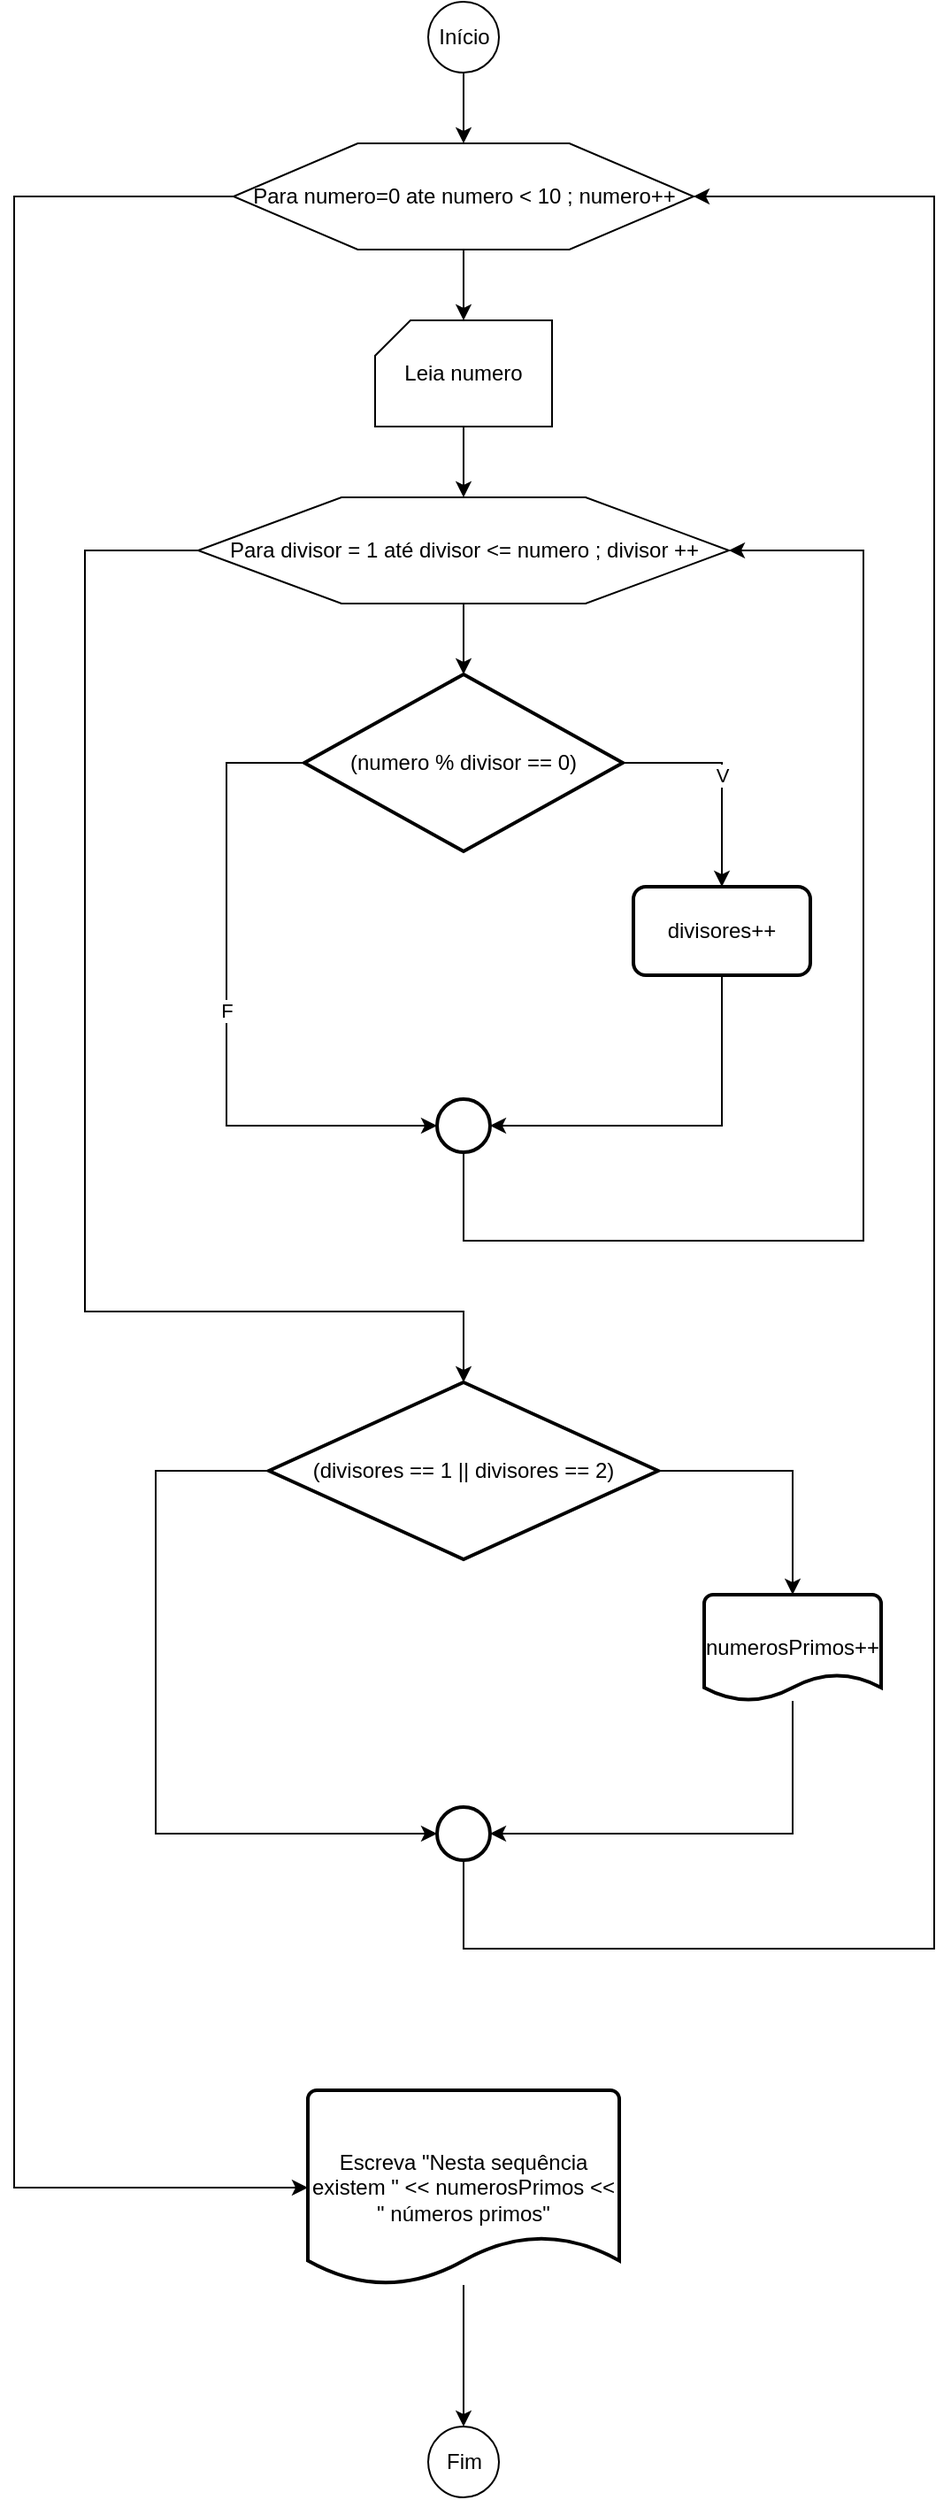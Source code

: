 <mxfile version="18.0.6" type="device"><diagram id="QdMCyFDZ79TIhuh_3Qej" name="Página-1"><mxGraphModel dx="1414" dy="865" grid="1" gridSize="10" guides="1" tooltips="1" connect="1" arrows="1" fold="1" page="1" pageScale="1" pageWidth="827" pageHeight="1169" math="0" shadow="0"><root><mxCell id="0"/><mxCell id="1" parent="0"/><mxCell id="SOsAmuKM-3_TXJetH5DG-25" value="" style="edgeStyle=orthogonalEdgeStyle;rounded=0;orthogonalLoop=1;jettySize=auto;html=1;" parent="1" source="SOsAmuKM-3_TXJetH5DG-1" target="SOsAmuKM-3_TXJetH5DG-4" edge="1"><mxGeometry relative="1" as="geometry"/></mxCell><mxCell id="SOsAmuKM-3_TXJetH5DG-1" value="Início" style="verticalLabelPosition=middle;verticalAlign=middle;html=1;shape=mxgraph.flowchart.on-page_reference;labelPosition=center;align=center;" parent="1" vertex="1"><mxGeometry x="394" y="20" width="40" height="40" as="geometry"/></mxCell><mxCell id="SOsAmuKM-3_TXJetH5DG-8" value="" style="edgeStyle=orthogonalEdgeStyle;rounded=0;orthogonalLoop=1;jettySize=auto;html=1;" parent="1" source="SOsAmuKM-3_TXJetH5DG-2" target="SOsAmuKM-3_TXJetH5DG-7" edge="1"><mxGeometry relative="1" as="geometry"/></mxCell><mxCell id="SOsAmuKM-3_TXJetH5DG-2" value="Leia numero" style="verticalLabelPosition=middle;verticalAlign=middle;html=1;shape=card;whiteSpace=wrap;size=20;arcSize=12;labelPosition=center;align=center;" parent="1" vertex="1"><mxGeometry x="364" y="200" width="100" height="60" as="geometry"/></mxCell><mxCell id="SOsAmuKM-3_TXJetH5DG-5" value="" style="edgeStyle=orthogonalEdgeStyle;rounded=0;orthogonalLoop=1;jettySize=auto;html=1;" parent="1" source="SOsAmuKM-3_TXJetH5DG-4" target="SOsAmuKM-3_TXJetH5DG-2" edge="1"><mxGeometry relative="1" as="geometry"/></mxCell><mxCell id="SOsAmuKM-3_TXJetH5DG-27" style="edgeStyle=orthogonalEdgeStyle;rounded=0;orthogonalLoop=1;jettySize=auto;html=1;entryX=0;entryY=0.5;entryDx=0;entryDy=0;entryPerimeter=0;" parent="1" source="SOsAmuKM-3_TXJetH5DG-4" target="SOsAmuKM-3_TXJetH5DG-26" edge="1"><mxGeometry relative="1" as="geometry"><mxPoint x="160" y="1170" as="targetPoint"/><Array as="points"><mxPoint x="160" y="130"/><mxPoint x="160" y="1255"/></Array></mxGeometry></mxCell><mxCell id="SOsAmuKM-3_TXJetH5DG-4" value="Para numero=0 ate numero &amp;lt; 10 ; numero++" style="verticalLabelPosition=middle;verticalAlign=middle;html=1;shape=hexagon;perimeter=hexagonPerimeter2;arcSize=6;size=0.27;labelPosition=center;align=center;" parent="1" vertex="1"><mxGeometry x="284" y="100" width="260" height="60" as="geometry"/></mxCell><mxCell id="SOsAmuKM-3_TXJetH5DG-10" value="" style="edgeStyle=orthogonalEdgeStyle;rounded=0;orthogonalLoop=1;jettySize=auto;html=1;" parent="1" source="SOsAmuKM-3_TXJetH5DG-7" target="SOsAmuKM-3_TXJetH5DG-9" edge="1"><mxGeometry relative="1" as="geometry"/></mxCell><mxCell id="SOsAmuKM-3_TXJetH5DG-18" style="edgeStyle=orthogonalEdgeStyle;rounded=0;orthogonalLoop=1;jettySize=auto;html=1;entryX=0.5;entryY=0;entryDx=0;entryDy=0;entryPerimeter=0;" parent="1" source="SOsAmuKM-3_TXJetH5DG-7" target="SOsAmuKM-3_TXJetH5DG-17" edge="1"><mxGeometry relative="1" as="geometry"><Array as="points"><mxPoint x="200" y="330"/><mxPoint x="200" y="760"/><mxPoint x="414" y="760"/></Array></mxGeometry></mxCell><mxCell id="SOsAmuKM-3_TXJetH5DG-7" value="Para divisor = 1 até divisor &amp;lt;= numero ; divisor ++" style="verticalLabelPosition=middle;verticalAlign=middle;html=1;shape=hexagon;perimeter=hexagonPerimeter2;arcSize=6;size=0.27;labelPosition=center;align=center;" parent="1" vertex="1"><mxGeometry x="264" y="300" width="300" height="60" as="geometry"/></mxCell><mxCell id="SOsAmuKM-3_TXJetH5DG-12" value="V" style="edgeStyle=orthogonalEdgeStyle;rounded=0;orthogonalLoop=1;jettySize=auto;html=1;" parent="1" source="SOsAmuKM-3_TXJetH5DG-9" target="SOsAmuKM-3_TXJetH5DG-11" edge="1"><mxGeometry relative="1" as="geometry"/></mxCell><mxCell id="SOsAmuKM-3_TXJetH5DG-15" value="F" style="edgeStyle=orthogonalEdgeStyle;rounded=0;orthogonalLoop=1;jettySize=auto;html=1;entryX=0;entryY=0.5;entryDx=0;entryDy=0;entryPerimeter=0;" parent="1" source="SOsAmuKM-3_TXJetH5DG-9" target="SOsAmuKM-3_TXJetH5DG-13" edge="1"><mxGeometry relative="1" as="geometry"><Array as="points"><mxPoint x="280" y="450"/><mxPoint x="280" y="655"/></Array></mxGeometry></mxCell><mxCell id="SOsAmuKM-3_TXJetH5DG-9" value="(numero % divisor == 0)" style="strokeWidth=2;html=1;shape=mxgraph.flowchart.decision;whiteSpace=wrap;" parent="1" vertex="1"><mxGeometry x="324" y="400" width="180" height="100" as="geometry"/></mxCell><mxCell id="SOsAmuKM-3_TXJetH5DG-14" style="edgeStyle=orthogonalEdgeStyle;rounded=0;orthogonalLoop=1;jettySize=auto;html=1;entryX=1;entryY=0.5;entryDx=0;entryDy=0;entryPerimeter=0;" parent="1" source="SOsAmuKM-3_TXJetH5DG-11" target="SOsAmuKM-3_TXJetH5DG-13" edge="1"><mxGeometry relative="1" as="geometry"><Array as="points"><mxPoint x="560" y="655"/></Array></mxGeometry></mxCell><mxCell id="SOsAmuKM-3_TXJetH5DG-11" value="divisores++" style="rounded=1;whiteSpace=wrap;html=1;absoluteArcSize=1;arcSize=14;strokeWidth=2;" parent="1" vertex="1"><mxGeometry x="510" y="520" width="100" height="50" as="geometry"/></mxCell><mxCell id="SOsAmuKM-3_TXJetH5DG-16" style="edgeStyle=orthogonalEdgeStyle;rounded=0;orthogonalLoop=1;jettySize=auto;html=1;entryX=1;entryY=0.5;entryDx=0;entryDy=0;" parent="1" source="SOsAmuKM-3_TXJetH5DG-13" target="SOsAmuKM-3_TXJetH5DG-7" edge="1"><mxGeometry relative="1" as="geometry"><Array as="points"><mxPoint x="414" y="720"/><mxPoint x="640" y="720"/><mxPoint x="640" y="330"/></Array></mxGeometry></mxCell><mxCell id="SOsAmuKM-3_TXJetH5DG-13" value="" style="strokeWidth=2;html=1;shape=mxgraph.flowchart.start_2;whiteSpace=wrap;" parent="1" vertex="1"><mxGeometry x="399" y="640" width="30" height="30" as="geometry"/></mxCell><mxCell id="SOsAmuKM-3_TXJetH5DG-20" style="edgeStyle=orthogonalEdgeStyle;rounded=0;orthogonalLoop=1;jettySize=auto;html=1;entryX=0.5;entryY=0;entryDx=0;entryDy=0;entryPerimeter=0;" parent="1" source="SOsAmuKM-3_TXJetH5DG-17" target="SOsAmuKM-3_TXJetH5DG-19" edge="1"><mxGeometry relative="1" as="geometry"/></mxCell><mxCell id="SOsAmuKM-3_TXJetH5DG-23" style="edgeStyle=orthogonalEdgeStyle;rounded=0;orthogonalLoop=1;jettySize=auto;html=1;entryX=0;entryY=0.5;entryDx=0;entryDy=0;entryPerimeter=0;" parent="1" source="SOsAmuKM-3_TXJetH5DG-17" target="SOsAmuKM-3_TXJetH5DG-21" edge="1"><mxGeometry relative="1" as="geometry"><Array as="points"><mxPoint x="240" y="850"/><mxPoint x="240" y="1055"/></Array></mxGeometry></mxCell><mxCell id="SOsAmuKM-3_TXJetH5DG-17" value="(divisores == 1 || divisores == 2)" style="strokeWidth=2;html=1;shape=mxgraph.flowchart.decision;whiteSpace=wrap;" parent="1" vertex="1"><mxGeometry x="304" y="800" width="220" height="100" as="geometry"/></mxCell><mxCell id="SOsAmuKM-3_TXJetH5DG-22" style="edgeStyle=orthogonalEdgeStyle;rounded=0;orthogonalLoop=1;jettySize=auto;html=1;entryX=1;entryY=0.5;entryDx=0;entryDy=0;entryPerimeter=0;" parent="1" source="SOsAmuKM-3_TXJetH5DG-19" target="SOsAmuKM-3_TXJetH5DG-21" edge="1"><mxGeometry relative="1" as="geometry"><Array as="points"><mxPoint x="600" y="1055"/></Array></mxGeometry></mxCell><mxCell id="SOsAmuKM-3_TXJetH5DG-19" value="numerosPrimos++" style="strokeWidth=2;html=1;shape=mxgraph.flowchart.document2;whiteSpace=wrap;size=0.25;" parent="1" vertex="1"><mxGeometry x="550" y="920" width="100" height="60" as="geometry"/></mxCell><mxCell id="SOsAmuKM-3_TXJetH5DG-24" style="edgeStyle=orthogonalEdgeStyle;rounded=0;orthogonalLoop=1;jettySize=auto;html=1;entryX=1;entryY=0.5;entryDx=0;entryDy=0;" parent="1" source="SOsAmuKM-3_TXJetH5DG-21" target="SOsAmuKM-3_TXJetH5DG-4" edge="1"><mxGeometry relative="1" as="geometry"><Array as="points"><mxPoint x="414" y="1120"/><mxPoint x="680" y="1120"/><mxPoint x="680" y="130"/></Array></mxGeometry></mxCell><mxCell id="SOsAmuKM-3_TXJetH5DG-21" value="" style="strokeWidth=2;html=1;shape=mxgraph.flowchart.start_2;whiteSpace=wrap;" parent="1" vertex="1"><mxGeometry x="399" y="1040" width="30" height="30" as="geometry"/></mxCell><mxCell id="SOsAmuKM-3_TXJetH5DG-29" value="" style="edgeStyle=orthogonalEdgeStyle;rounded=0;orthogonalLoop=1;jettySize=auto;html=1;" parent="1" source="SOsAmuKM-3_TXJetH5DG-26" target="SOsAmuKM-3_TXJetH5DG-28" edge="1"><mxGeometry relative="1" as="geometry"/></mxCell><mxCell id="SOsAmuKM-3_TXJetH5DG-26" value="Escreva &quot;Nesta sequência existem &quot; &amp;lt;&amp;lt; numerosPrimos &amp;lt;&amp;lt; &quot; números primos&quot;" style="strokeWidth=2;html=1;shape=mxgraph.flowchart.document2;whiteSpace=wrap;size=0.25;" parent="1" vertex="1"><mxGeometry x="326" y="1200" width="176" height="110" as="geometry"/></mxCell><mxCell id="SOsAmuKM-3_TXJetH5DG-28" value="Fim" style="verticalLabelPosition=middle;verticalAlign=middle;html=1;shape=mxgraph.flowchart.on-page_reference;labelPosition=center;align=center;" parent="1" vertex="1"><mxGeometry x="394" y="1390" width="40" height="40" as="geometry"/></mxCell></root></mxGraphModel></diagram></mxfile>